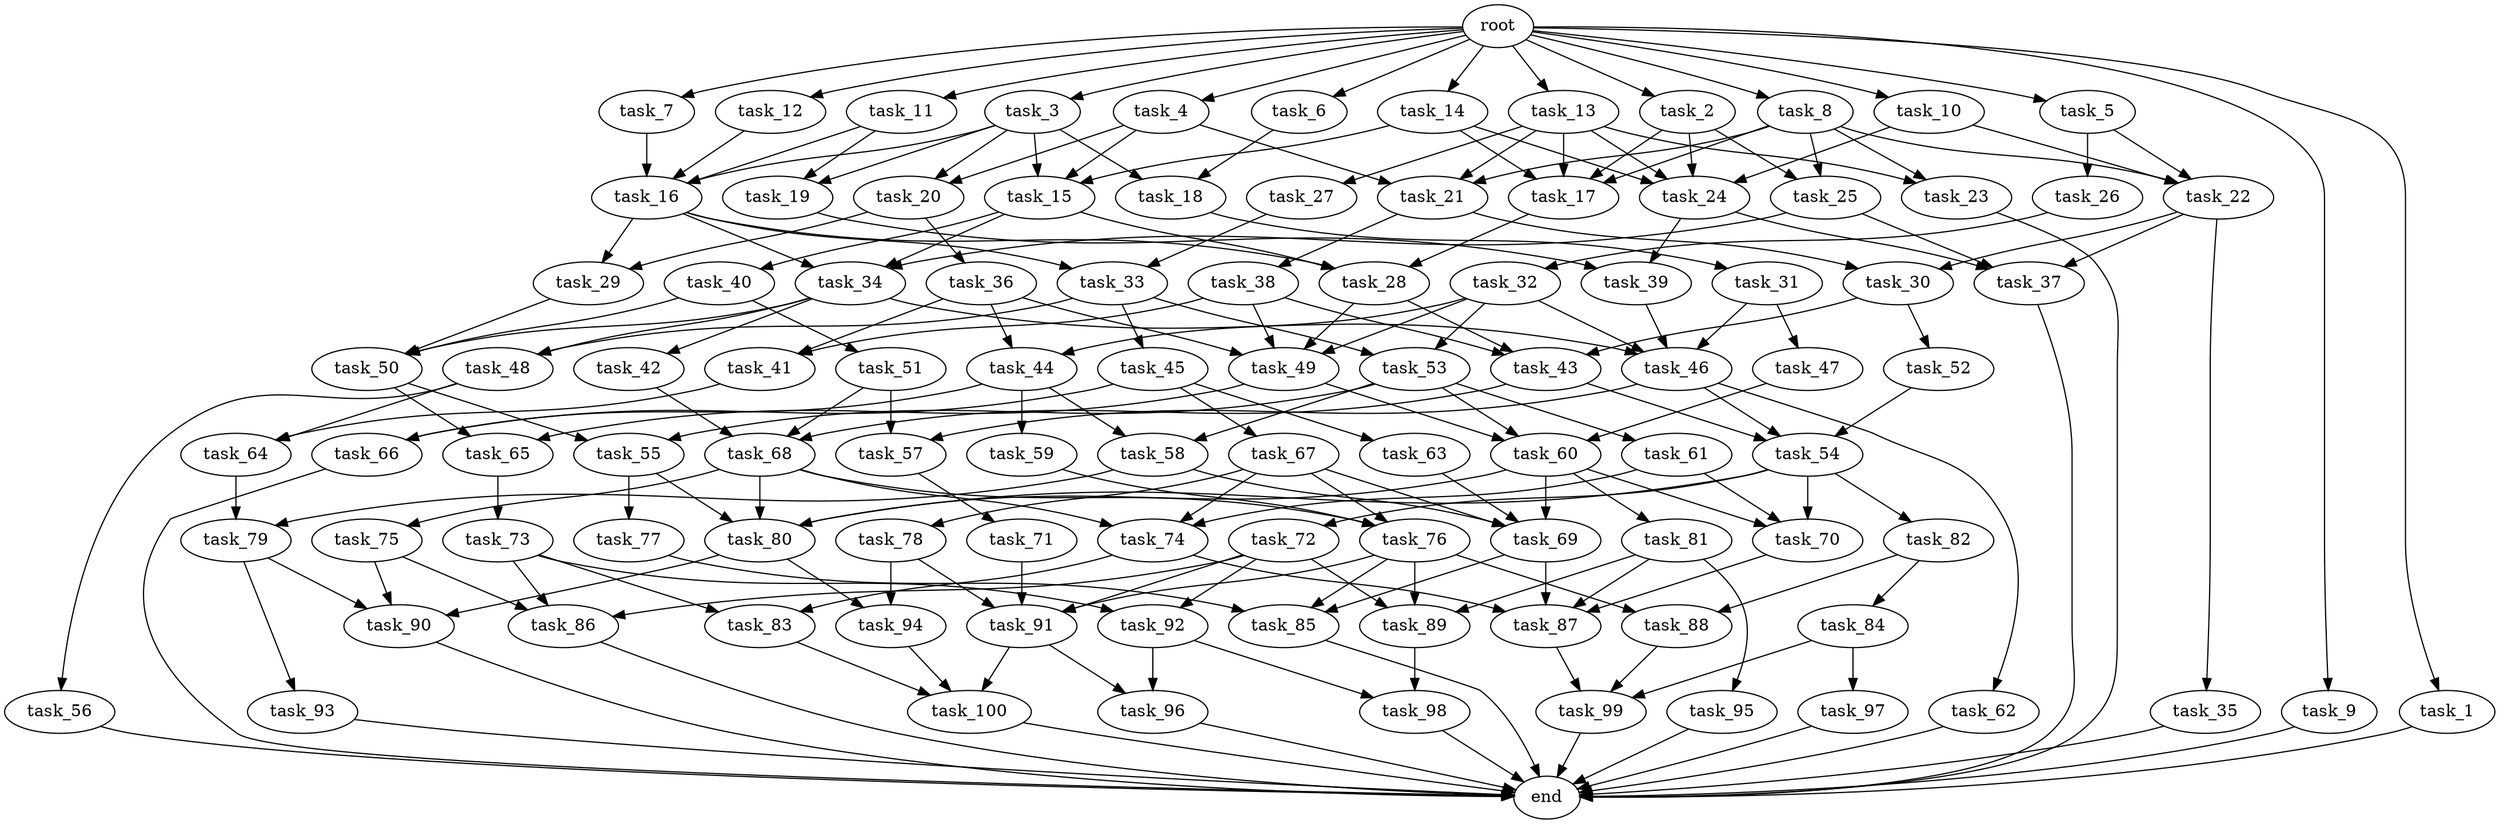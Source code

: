 digraph G {
  task_66 [size="3.019483e+09"];
  task_71 [size="2.847705e+09"];
  task_79 [size="3.350674e+09"];
  task_27 [size="2.025618e+09"];
  task_34 [size="1.683225e+09"];
  task_69 [size="2.063129e+09"];
  task_63 [size="4.360597e+09"];
  task_87 [size="3.243095e+09"];
  task_26 [size="3.558254e+09"];
  task_25 [size="1.887192e+09"];
  task_44 [size="2.965598e+09"];
  task_19 [size="5.130415e+08"];
  task_57 [size="4.103554e+09"];
  task_47 [size="1.466588e+09"];
  task_29 [size="4.519192e+09"];
  task_20 [size="8.096314e+08"];
  task_56 [size="4.048328e+09"];
  task_15 [size="9.864566e+07"];
  task_77 [size="4.562942e+09"];
  task_92 [size="2.037645e+09"];
  task_100 [size="6.520055e+07"];
  task_16 [size="3.414124e+09"];
  task_91 [size="1.188974e+09"];
  task_82 [size="4.925745e+09"];
  task_73 [size="4.040701e+09"];
  task_65 [size="2.306091e+09"];
  task_10 [size="2.409719e+09"];
  task_30 [size="2.447492e+09"];
  task_23 [size="3.900292e+09"];
  task_78 [size="4.830631e+09"];
  task_28 [size="5.288342e+08"];
  task_38 [size="3.727414e+09"];
  task_32 [size="4.756906e+09"];
  task_4 [size="4.968725e+09"];
  task_9 [size="1.255376e+09"];
  task_84 [size="3.162870e+08"];
  task_14 [size="3.771763e+09"];
  end [size="0.000000e+00"];
  task_83 [size="1.548011e+09"];
  task_90 [size="2.968899e+09"];
  task_59 [size="2.375689e+09"];
  task_12 [size="2.247470e+09"];
  task_46 [size="2.881277e+09"];
  task_36 [size="1.712602e+09"];
  task_40 [size="1.826687e+09"];
  task_62 [size="3.027405e+09"];
  task_45 [size="2.283442e+09"];
  task_53 [size="2.843068e+08"];
  task_24 [size="4.834790e+09"];
  task_33 [size="1.579972e+09"];
  task_89 [size="1.662720e+09"];
  task_94 [size="1.847589e+09"];
  task_41 [size="3.689382e+09"];
  task_72 [size="1.584730e+09"];
  task_18 [size="6.611318e+08"];
  task_64 [size="3.028962e+09"];
  task_54 [size="4.091283e+09"];
  task_95 [size="4.771623e+09"];
  task_70 [size="3.506372e+09"];
  task_11 [size="4.578543e+09"];
  task_43 [size="5.692389e+08"];
  task_88 [size="3.326756e+09"];
  task_96 [size="2.018601e+09"];
  task_6 [size="3.366438e+09"];
  task_42 [size="1.679100e+09"];
  task_17 [size="2.687938e+09"];
  task_22 [size="2.168670e+09"];
  task_93 [size="2.979817e+07"];
  task_98 [size="3.363571e+09"];
  task_97 [size="3.464797e+09"];
  task_58 [size="2.156760e+09"];
  task_67 [size="3.074930e+09"];
  root [size="0.000000e+00"];
  task_48 [size="1.563053e+09"];
  task_35 [size="1.097896e+09"];
  task_80 [size="3.827410e+09"];
  task_99 [size="2.130964e+09"];
  task_68 [size="3.449612e+09"];
  task_1 [size="2.873997e+09"];
  task_55 [size="4.452576e+09"];
  task_13 [size="3.479659e+09"];
  task_52 [size="4.526041e+09"];
  task_81 [size="1.567610e+09"];
  task_39 [size="4.770486e+09"];
  task_2 [size="3.721366e+08"];
  task_37 [size="3.817270e+09"];
  task_5 [size="1.394018e+09"];
  task_76 [size="2.574901e+08"];
  task_51 [size="1.105013e+09"];
  task_7 [size="3.985380e+09"];
  task_60 [size="4.220530e+09"];
  task_74 [size="4.357317e+09"];
  task_85 [size="4.000627e+09"];
  task_49 [size="3.855139e+09"];
  task_31 [size="1.588190e+09"];
  task_21 [size="8.890925e+08"];
  task_3 [size="3.146742e+09"];
  task_8 [size="3.334637e+09"];
  task_75 [size="1.234566e+09"];
  task_50 [size="3.609104e+09"];
  task_61 [size="2.461084e+09"];
  task_86 [size="3.809849e+09"];

  task_66 -> end [size="1.000000e-12"];
  task_71 -> task_91 [size="5.695410e+08"];
  task_79 -> task_90 [size="3.350674e+08"];
  task_79 -> task_93 [size="3.350674e+08"];
  task_27 -> task_33 [size="4.051237e+08"];
  task_34 -> task_50 [size="1.122150e+08"];
  task_34 -> task_46 [size="1.122150e+08"];
  task_34 -> task_42 [size="1.122150e+08"];
  task_34 -> task_48 [size="1.122150e+08"];
  task_69 -> task_87 [size="1.031565e+08"];
  task_69 -> task_85 [size="1.031565e+08"];
  task_63 -> task_69 [size="8.721193e+08"];
  task_87 -> task_99 [size="1.621548e+08"];
  task_26 -> task_32 [size="7.116508e+08"];
  task_25 -> task_37 [size="1.887192e+08"];
  task_25 -> task_34 [size="1.887192e+08"];
  task_44 -> task_58 [size="2.965598e+08"];
  task_44 -> task_59 [size="2.965598e+08"];
  task_44 -> task_66 [size="2.965598e+08"];
  task_19 -> task_39 [size="5.130415e+07"];
  task_57 -> task_71 [size="4.103554e+08"];
  task_47 -> task_60 [size="2.933175e+08"];
  task_29 -> task_50 [size="4.519192e+08"];
  task_20 -> task_36 [size="8.096314e+07"];
  task_20 -> task_29 [size="8.096314e+07"];
  task_56 -> end [size="1.000000e-12"];
  task_15 -> task_28 [size="6.576378e+06"];
  task_15 -> task_34 [size="6.576378e+06"];
  task_15 -> task_40 [size="6.576378e+06"];
  task_77 -> task_85 [size="9.125884e+08"];
  task_92 -> task_96 [size="2.037645e+08"];
  task_92 -> task_98 [size="2.037645e+08"];
  task_100 -> end [size="1.000000e-12"];
  task_16 -> task_28 [size="1.707062e+08"];
  task_16 -> task_34 [size="1.707062e+08"];
  task_16 -> task_29 [size="1.707062e+08"];
  task_16 -> task_33 [size="1.707062e+08"];
  task_91 -> task_96 [size="5.944869e+07"];
  task_91 -> task_100 [size="5.944869e+07"];
  task_82 -> task_88 [size="9.851489e+08"];
  task_82 -> task_84 [size="9.851489e+08"];
  task_73 -> task_92 [size="8.081403e+08"];
  task_73 -> task_83 [size="8.081403e+08"];
  task_73 -> task_86 [size="8.081403e+08"];
  task_65 -> task_73 [size="2.306091e+08"];
  task_10 -> task_22 [size="4.819437e+08"];
  task_10 -> task_24 [size="4.819437e+08"];
  task_30 -> task_52 [size="2.447492e+08"];
  task_30 -> task_43 [size="2.447492e+08"];
  task_23 -> end [size="1.000000e-12"];
  task_78 -> task_94 [size="9.661262e+08"];
  task_78 -> task_91 [size="9.661262e+08"];
  task_28 -> task_49 [size="3.525561e+07"];
  task_28 -> task_43 [size="3.525561e+07"];
  task_38 -> task_49 [size="7.454827e+08"];
  task_38 -> task_41 [size="7.454827e+08"];
  task_38 -> task_43 [size="7.454827e+08"];
  task_32 -> task_49 [size="9.513812e+08"];
  task_32 -> task_53 [size="9.513812e+08"];
  task_32 -> task_46 [size="9.513812e+08"];
  task_32 -> task_44 [size="9.513812e+08"];
  task_4 -> task_21 [size="9.937450e+08"];
  task_4 -> task_20 [size="9.937450e+08"];
  task_4 -> task_15 [size="9.937450e+08"];
  task_9 -> end [size="1.000000e-12"];
  task_84 -> task_97 [size="6.325741e+07"];
  task_84 -> task_99 [size="6.325741e+07"];
  task_14 -> task_17 [size="7.543526e+08"];
  task_14 -> task_24 [size="7.543526e+08"];
  task_14 -> task_15 [size="7.543526e+08"];
  task_83 -> task_100 [size="1.548011e+08"];
  task_90 -> end [size="1.000000e-12"];
  task_59 -> task_76 [size="4.751378e+08"];
  task_12 -> task_16 [size="4.494940e+08"];
  task_46 -> task_54 [size="1.440638e+08"];
  task_46 -> task_57 [size="1.440638e+08"];
  task_46 -> task_62 [size="1.440638e+08"];
  task_36 -> task_49 [size="3.425204e+08"];
  task_36 -> task_41 [size="3.425204e+08"];
  task_36 -> task_44 [size="3.425204e+08"];
  task_40 -> task_50 [size="3.653375e+08"];
  task_40 -> task_51 [size="3.653375e+08"];
  task_62 -> end [size="1.000000e-12"];
  task_45 -> task_63 [size="4.566884e+08"];
  task_45 -> task_66 [size="4.566884e+08"];
  task_45 -> task_67 [size="4.566884e+08"];
  task_53 -> task_58 [size="2.843068e+07"];
  task_53 -> task_60 [size="2.843068e+07"];
  task_53 -> task_55 [size="2.843068e+07"];
  task_53 -> task_61 [size="2.843068e+07"];
  task_24 -> task_37 [size="2.417395e+08"];
  task_24 -> task_39 [size="2.417395e+08"];
  task_33 -> task_53 [size="1.579972e+08"];
  task_33 -> task_45 [size="1.579972e+08"];
  task_33 -> task_48 [size="1.579972e+08"];
  task_89 -> task_98 [size="1.108480e+08"];
  task_94 -> task_100 [size="1.847589e+08"];
  task_41 -> task_64 [size="3.689382e+08"];
  task_72 -> task_92 [size="3.169459e+08"];
  task_72 -> task_89 [size="3.169459e+08"];
  task_72 -> task_86 [size="3.169459e+08"];
  task_72 -> task_91 [size="3.169459e+08"];
  task_18 -> task_31 [size="6.611318e+07"];
  task_64 -> task_79 [size="3.028962e+08"];
  task_54 -> task_80 [size="2.727522e+08"];
  task_54 -> task_70 [size="2.727522e+08"];
  task_54 -> task_72 [size="2.727522e+08"];
  task_54 -> task_82 [size="2.727522e+08"];
  task_95 -> end [size="1.000000e-12"];
  task_70 -> task_87 [size="2.337581e+08"];
  task_11 -> task_19 [size="9.157087e+08"];
  task_11 -> task_16 [size="9.157087e+08"];
  task_43 -> task_54 [size="3.794926e+07"];
  task_43 -> task_68 [size="3.794926e+07"];
  task_88 -> task_99 [size="3.326756e+08"];
  task_96 -> end [size="1.000000e-12"];
  task_6 -> task_18 [size="6.732876e+08"];
  task_42 -> task_68 [size="3.358201e+08"];
  task_17 -> task_28 [size="1.343969e+08"];
  task_22 -> task_37 [size="1.445780e+08"];
  task_22 -> task_30 [size="1.445780e+08"];
  task_22 -> task_35 [size="1.445780e+08"];
  task_93 -> end [size="1.000000e-12"];
  task_98 -> end [size="1.000000e-12"];
  task_97 -> end [size="1.000000e-12"];
  task_58 -> task_79 [size="2.156760e+08"];
  task_58 -> task_69 [size="2.156760e+08"];
  task_67 -> task_76 [size="6.149860e+08"];
  task_67 -> task_74 [size="6.149860e+08"];
  task_67 -> task_69 [size="6.149860e+08"];
  task_67 -> task_78 [size="6.149860e+08"];
  root -> task_4 [size="1.000000e-12"];
  root -> task_1 [size="1.000000e-12"];
  root -> task_7 [size="1.000000e-12"];
  root -> task_13 [size="1.000000e-12"];
  root -> task_8 [size="1.000000e-12"];
  root -> task_11 [size="1.000000e-12"];
  root -> task_2 [size="1.000000e-12"];
  root -> task_9 [size="1.000000e-12"];
  root -> task_6 [size="1.000000e-12"];
  root -> task_14 [size="1.000000e-12"];
  root -> task_5 [size="1.000000e-12"];
  root -> task_12 [size="1.000000e-12"];
  root -> task_3 [size="1.000000e-12"];
  root -> task_10 [size="1.000000e-12"];
  task_48 -> task_56 [size="1.563053e+08"];
  task_48 -> task_64 [size="1.563053e+08"];
  task_35 -> end [size="1.000000e-12"];
  task_80 -> task_94 [size="1.913705e+08"];
  task_80 -> task_90 [size="1.913705e+08"];
  task_99 -> end [size="1.000000e-12"];
  task_68 -> task_76 [size="2.299741e+08"];
  task_68 -> task_75 [size="2.299741e+08"];
  task_68 -> task_74 [size="2.299741e+08"];
  task_68 -> task_80 [size="2.299741e+08"];
  task_1 -> end [size="1.000000e-12"];
  task_55 -> task_80 [size="4.452576e+08"];
  task_55 -> task_77 [size="4.452576e+08"];
  task_13 -> task_27 [size="6.959319e+08"];
  task_13 -> task_17 [size="6.959319e+08"];
  task_13 -> task_24 [size="6.959319e+08"];
  task_13 -> task_21 [size="6.959319e+08"];
  task_13 -> task_23 [size="6.959319e+08"];
  task_52 -> task_54 [size="9.052082e+08"];
  task_81 -> task_87 [size="3.135220e+08"];
  task_81 -> task_89 [size="3.135220e+08"];
  task_81 -> task_95 [size="3.135220e+08"];
  task_39 -> task_46 [size="4.770486e+08"];
  task_2 -> task_17 [size="7.442732e+07"];
  task_2 -> task_24 [size="7.442732e+07"];
  task_2 -> task_25 [size="7.442732e+07"];
  task_37 -> end [size="1.000000e-12"];
  task_5 -> task_26 [size="2.788036e+08"];
  task_5 -> task_22 [size="2.788036e+08"];
  task_76 -> task_88 [size="1.716601e+07"];
  task_76 -> task_89 [size="1.716601e+07"];
  task_76 -> task_91 [size="1.716601e+07"];
  task_76 -> task_85 [size="1.716601e+07"];
  task_51 -> task_68 [size="2.210026e+08"];
  task_51 -> task_57 [size="2.210026e+08"];
  task_7 -> task_16 [size="7.970759e+08"];
  task_60 -> task_80 [size="2.813687e+08"];
  task_60 -> task_81 [size="2.813687e+08"];
  task_60 -> task_70 [size="2.813687e+08"];
  task_60 -> task_69 [size="2.813687e+08"];
  task_74 -> task_87 [size="2.904878e+08"];
  task_74 -> task_83 [size="2.904878e+08"];
  task_85 -> end [size="1.000000e-12"];
  task_49 -> task_60 [size="1.927570e+08"];
  task_49 -> task_65 [size="1.927570e+08"];
  task_31 -> task_47 [size="3.176380e+08"];
  task_31 -> task_46 [size="3.176380e+08"];
  task_21 -> task_38 [size="5.927283e+07"];
  task_21 -> task_30 [size="5.927283e+07"];
  task_3 -> task_19 [size="6.293484e+08"];
  task_3 -> task_16 [size="6.293484e+08"];
  task_3 -> task_20 [size="6.293484e+08"];
  task_3 -> task_15 [size="6.293484e+08"];
  task_3 -> task_18 [size="6.293484e+08"];
  task_8 -> task_17 [size="6.669275e+08"];
  task_8 -> task_22 [size="6.669275e+08"];
  task_8 -> task_21 [size="6.669275e+08"];
  task_8 -> task_25 [size="6.669275e+08"];
  task_8 -> task_23 [size="6.669275e+08"];
  task_75 -> task_90 [size="2.469132e+08"];
  task_75 -> task_86 [size="2.469132e+08"];
  task_50 -> task_55 [size="2.406069e+08"];
  task_50 -> task_65 [size="2.406069e+08"];
  task_61 -> task_74 [size="4.922168e+08"];
  task_61 -> task_70 [size="4.922168e+08"];
  task_86 -> end [size="1.000000e-12"];
}
